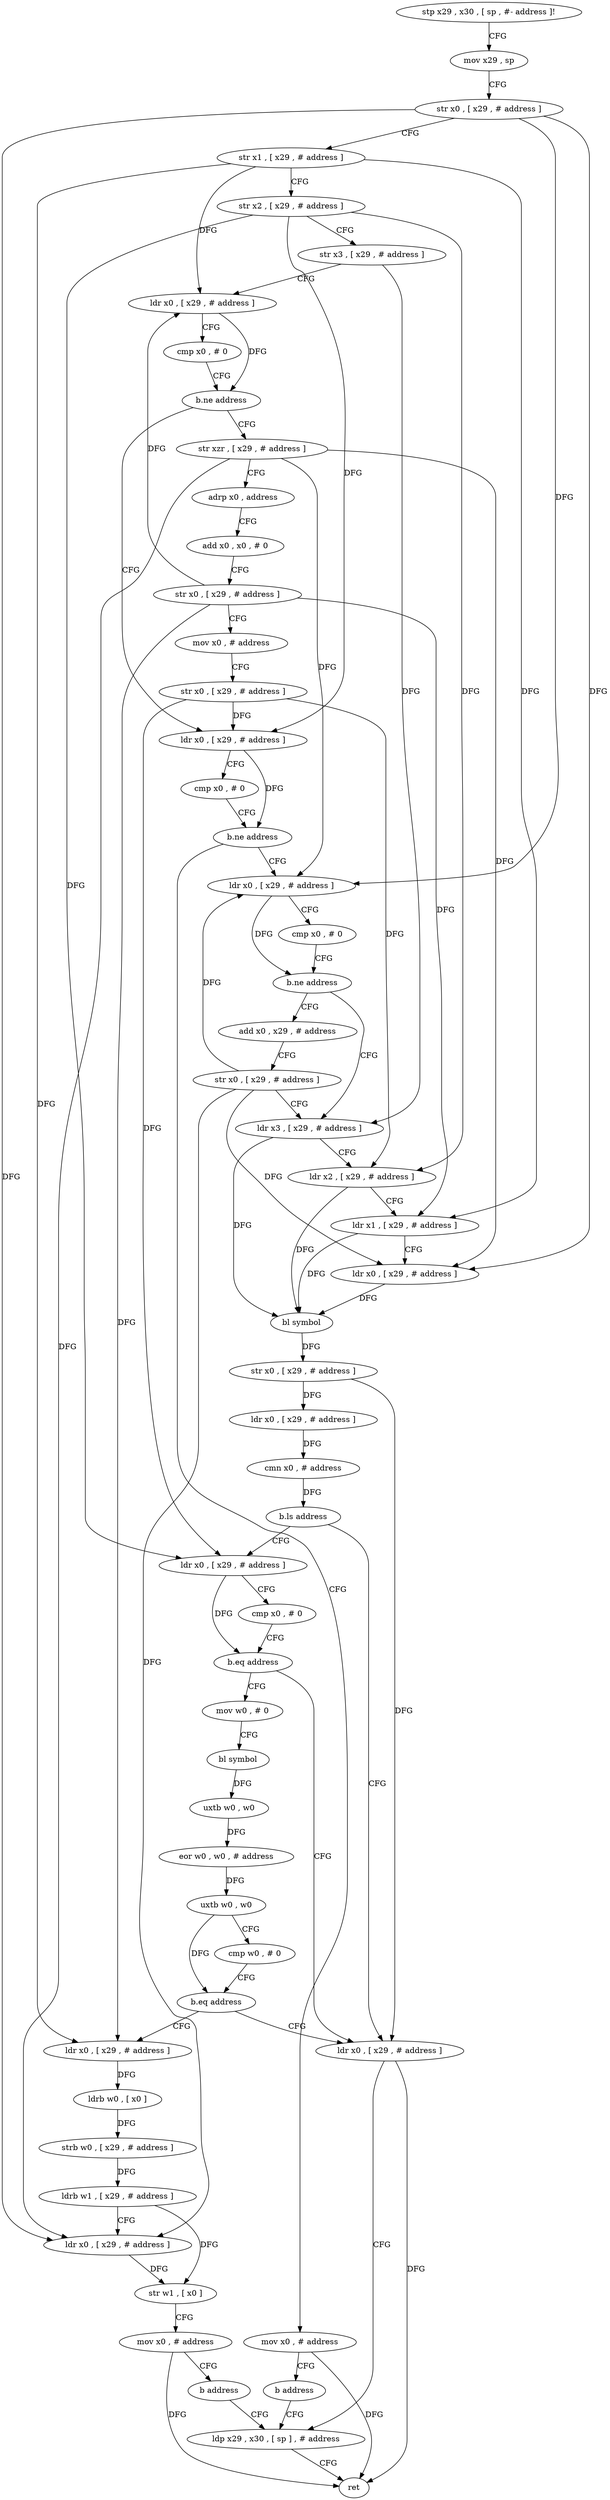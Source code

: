 digraph "func" {
"4346932" [label = "stp x29 , x30 , [ sp , #- address ]!" ]
"4346936" [label = "mov x29 , sp" ]
"4346940" [label = "str x0 , [ x29 , # address ]" ]
"4346944" [label = "str x1 , [ x29 , # address ]" ]
"4346948" [label = "str x2 , [ x29 , # address ]" ]
"4346952" [label = "str x3 , [ x29 , # address ]" ]
"4346956" [label = "ldr x0 , [ x29 , # address ]" ]
"4346960" [label = "cmp x0 , # 0" ]
"4346964" [label = "b.ne address" ]
"4346992" [label = "ldr x0 , [ x29 , # address ]" ]
"4346968" [label = "str xzr , [ x29 , # address ]" ]
"4346996" [label = "cmp x0 , # 0" ]
"4347000" [label = "b.ne address" ]
"4347012" [label = "ldr x0 , [ x29 , # address ]" ]
"4347004" [label = "mov x0 , # address" ]
"4346972" [label = "adrp x0 , address" ]
"4346976" [label = "add x0 , x0 , # 0" ]
"4346980" [label = "str x0 , [ x29 , # address ]" ]
"4346984" [label = "mov x0 , # address" ]
"4346988" [label = "str x0 , [ x29 , # address ]" ]
"4347016" [label = "cmp x0 , # 0" ]
"4347020" [label = "b.ne address" ]
"4347032" [label = "ldr x3 , [ x29 , # address ]" ]
"4347024" [label = "add x0 , x29 , # address" ]
"4347008" [label = "b address" ]
"4347144" [label = "ldp x29 , x30 , [ sp ] , # address" ]
"4347036" [label = "ldr x2 , [ x29 , # address ]" ]
"4347040" [label = "ldr x1 , [ x29 , # address ]" ]
"4347044" [label = "ldr x0 , [ x29 , # address ]" ]
"4347048" [label = "bl symbol" ]
"4347052" [label = "str x0 , [ x29 , # address ]" ]
"4347056" [label = "ldr x0 , [ x29 , # address ]" ]
"4347060" [label = "cmn x0 , # address" ]
"4347064" [label = "b.ls address" ]
"4347140" [label = "ldr x0 , [ x29 , # address ]" ]
"4347068" [label = "ldr x0 , [ x29 , # address ]" ]
"4347028" [label = "str x0 , [ x29 , # address ]" ]
"4347148" [label = "ret" ]
"4347072" [label = "cmp x0 , # 0" ]
"4347076" [label = "b.eq address" ]
"4347080" [label = "mov w0 , # 0" ]
"4347084" [label = "bl symbol" ]
"4347088" [label = "uxtb w0 , w0" ]
"4347092" [label = "eor w0 , w0 , # address" ]
"4347096" [label = "uxtb w0 , w0" ]
"4347100" [label = "cmp w0 , # 0" ]
"4347104" [label = "b.eq address" ]
"4347108" [label = "ldr x0 , [ x29 , # address ]" ]
"4347112" [label = "ldrb w0 , [ x0 ]" ]
"4347116" [label = "strb w0 , [ x29 , # address ]" ]
"4347120" [label = "ldrb w1 , [ x29 , # address ]" ]
"4347124" [label = "ldr x0 , [ x29 , # address ]" ]
"4347128" [label = "str w1 , [ x0 ]" ]
"4347132" [label = "mov x0 , # address" ]
"4347136" [label = "b address" ]
"4346932" -> "4346936" [ label = "CFG" ]
"4346936" -> "4346940" [ label = "CFG" ]
"4346940" -> "4346944" [ label = "CFG" ]
"4346940" -> "4347012" [ label = "DFG" ]
"4346940" -> "4347044" [ label = "DFG" ]
"4346940" -> "4347124" [ label = "DFG" ]
"4346944" -> "4346948" [ label = "CFG" ]
"4346944" -> "4346956" [ label = "DFG" ]
"4346944" -> "4347040" [ label = "DFG" ]
"4346944" -> "4347108" [ label = "DFG" ]
"4346948" -> "4346952" [ label = "CFG" ]
"4346948" -> "4346992" [ label = "DFG" ]
"4346948" -> "4347036" [ label = "DFG" ]
"4346948" -> "4347068" [ label = "DFG" ]
"4346952" -> "4346956" [ label = "CFG" ]
"4346952" -> "4347032" [ label = "DFG" ]
"4346956" -> "4346960" [ label = "CFG" ]
"4346956" -> "4346964" [ label = "DFG" ]
"4346960" -> "4346964" [ label = "CFG" ]
"4346964" -> "4346992" [ label = "CFG" ]
"4346964" -> "4346968" [ label = "CFG" ]
"4346992" -> "4346996" [ label = "CFG" ]
"4346992" -> "4347000" [ label = "DFG" ]
"4346968" -> "4346972" [ label = "CFG" ]
"4346968" -> "4347012" [ label = "DFG" ]
"4346968" -> "4347044" [ label = "DFG" ]
"4346968" -> "4347124" [ label = "DFG" ]
"4346996" -> "4347000" [ label = "CFG" ]
"4347000" -> "4347012" [ label = "CFG" ]
"4347000" -> "4347004" [ label = "CFG" ]
"4347012" -> "4347016" [ label = "CFG" ]
"4347012" -> "4347020" [ label = "DFG" ]
"4347004" -> "4347008" [ label = "CFG" ]
"4347004" -> "4347148" [ label = "DFG" ]
"4346972" -> "4346976" [ label = "CFG" ]
"4346976" -> "4346980" [ label = "CFG" ]
"4346980" -> "4346984" [ label = "CFG" ]
"4346980" -> "4346956" [ label = "DFG" ]
"4346980" -> "4347040" [ label = "DFG" ]
"4346980" -> "4347108" [ label = "DFG" ]
"4346984" -> "4346988" [ label = "CFG" ]
"4346988" -> "4346992" [ label = "DFG" ]
"4346988" -> "4347036" [ label = "DFG" ]
"4346988" -> "4347068" [ label = "DFG" ]
"4347016" -> "4347020" [ label = "CFG" ]
"4347020" -> "4347032" [ label = "CFG" ]
"4347020" -> "4347024" [ label = "CFG" ]
"4347032" -> "4347036" [ label = "CFG" ]
"4347032" -> "4347048" [ label = "DFG" ]
"4347024" -> "4347028" [ label = "CFG" ]
"4347008" -> "4347144" [ label = "CFG" ]
"4347144" -> "4347148" [ label = "CFG" ]
"4347036" -> "4347040" [ label = "CFG" ]
"4347036" -> "4347048" [ label = "DFG" ]
"4347040" -> "4347044" [ label = "CFG" ]
"4347040" -> "4347048" [ label = "DFG" ]
"4347044" -> "4347048" [ label = "DFG" ]
"4347048" -> "4347052" [ label = "DFG" ]
"4347052" -> "4347056" [ label = "DFG" ]
"4347052" -> "4347140" [ label = "DFG" ]
"4347056" -> "4347060" [ label = "DFG" ]
"4347060" -> "4347064" [ label = "DFG" ]
"4347064" -> "4347140" [ label = "CFG" ]
"4347064" -> "4347068" [ label = "CFG" ]
"4347140" -> "4347144" [ label = "CFG" ]
"4347140" -> "4347148" [ label = "DFG" ]
"4347068" -> "4347072" [ label = "CFG" ]
"4347068" -> "4347076" [ label = "DFG" ]
"4347028" -> "4347032" [ label = "CFG" ]
"4347028" -> "4347012" [ label = "DFG" ]
"4347028" -> "4347044" [ label = "DFG" ]
"4347028" -> "4347124" [ label = "DFG" ]
"4347072" -> "4347076" [ label = "CFG" ]
"4347076" -> "4347140" [ label = "CFG" ]
"4347076" -> "4347080" [ label = "CFG" ]
"4347080" -> "4347084" [ label = "CFG" ]
"4347084" -> "4347088" [ label = "DFG" ]
"4347088" -> "4347092" [ label = "DFG" ]
"4347092" -> "4347096" [ label = "DFG" ]
"4347096" -> "4347100" [ label = "CFG" ]
"4347096" -> "4347104" [ label = "DFG" ]
"4347100" -> "4347104" [ label = "CFG" ]
"4347104" -> "4347140" [ label = "CFG" ]
"4347104" -> "4347108" [ label = "CFG" ]
"4347108" -> "4347112" [ label = "DFG" ]
"4347112" -> "4347116" [ label = "DFG" ]
"4347116" -> "4347120" [ label = "DFG" ]
"4347120" -> "4347124" [ label = "CFG" ]
"4347120" -> "4347128" [ label = "DFG" ]
"4347124" -> "4347128" [ label = "DFG" ]
"4347128" -> "4347132" [ label = "CFG" ]
"4347132" -> "4347136" [ label = "CFG" ]
"4347132" -> "4347148" [ label = "DFG" ]
"4347136" -> "4347144" [ label = "CFG" ]
}
